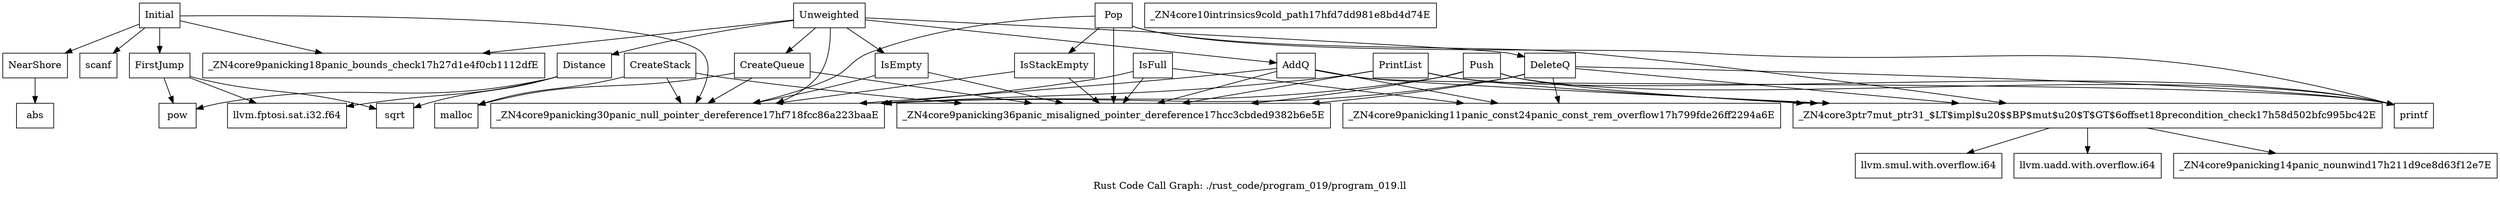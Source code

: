 digraph "Rust Code Call Graph: ./rust_code/program_019/program_019.ll" {
	label="Rust Code Call Graph: ./rust_code/program_019/program_019.ll";

	Node0x557b9e057550 [shape=record,label="{scanf}"];
	Node0x557b9e0580b0 [shape=record,label="{_ZN4core9panicking18panic_bounds_check17h27d1e4f0cb1112dfE}"];
	Node0x557b9e029420 [shape=record,label="{_ZN4core10intrinsics9cold_path17hfd7dd981e8bd4d74E}"];
	Node0x557b9e02a820 [shape=record,label="{_ZN4core3ptr7mut_ptr31_$LT$impl$u20$$BP$mut$u20$T$GT$6offset18precondition_check17h58d502bfc995bc42E}"];
	Node0x557b9e02a820 -> Node0x557b9e02c800;
	Node0x557b9e02a820 -> Node0x557b9e02f410;
	Node0x557b9e02a820 -> Node0x557b9e032630;
	Node0x557b9e033fa0 [shape=record,label="{CreateQueue}"];
	Node0x557b9e033fa0 -> Node0x557b9e035cf0;
	Node0x557b9e033fa0 -> Node0x557b9e03b490;
	Node0x557b9e033fa0 -> Node0x557b9e039b30;
	Node0x557b9e03f000 [shape=record,label="{AddQ}"];
	Node0x557b9e03f000 -> Node0x557b9e039b30;
	Node0x557b9e03f000 -> Node0x557b9e03b490;
	Node0x557b9e03f000 -> Node0x557b9e03eae0;
	Node0x557b9e03f000 -> Node0x557b9e02a820;
	Node0x557b9e03f000 -> Node0x557b9e03fdb0;
	Node0x557b9e03d1e0 [shape=record,label="{IsEmpty}"];
	Node0x557b9e03d1e0 -> Node0x557b9e039b30;
	Node0x557b9e03d1e0 -> Node0x557b9e03b490;
	Node0x557b9e03df50 [shape=record,label="{IsFull}"];
	Node0x557b9e03df50 -> Node0x557b9e039b30;
	Node0x557b9e03df50 -> Node0x557b9e03b490;
	Node0x557b9e03df50 -> Node0x557b9e03eae0;
	Node0x557b9e040540 [shape=record,label="{DeleteQ}"];
	Node0x557b9e040540 -> Node0x557b9e039b30;
	Node0x557b9e040540 -> Node0x557b9e03b490;
	Node0x557b9e040540 -> Node0x557b9e02a820;
	Node0x557b9e040540 -> Node0x557b9e03eae0;
	Node0x557b9e040540 -> Node0x557b9e03fdb0;
	Node0x557b9e040f10 [shape=record,label="{CreateStack}"];
	Node0x557b9e040f10 -> Node0x557b9e035cf0;
	Node0x557b9e040f10 -> Node0x557b9e03b490;
	Node0x557b9e040f10 -> Node0x557b9e039b30;
	Node0x557b9e05a3e0 [shape=record,label="{PrintList}"];
	Node0x557b9e05a3e0 -> Node0x557b9e03fdb0;
	Node0x557b9e05a3e0 -> Node0x557b9e02a820;
	Node0x557b9e05a3e0 -> Node0x557b9e039b30;
	Node0x557b9e05a3e0 -> Node0x557b9e03b490;
	Node0x557b9e042540 [shape=record,label="{Push}"];
	Node0x557b9e042540 -> Node0x557b9e039b30;
	Node0x557b9e042540 -> Node0x557b9e03b490;
	Node0x557b9e042540 -> Node0x557b9e03fdb0;
	Node0x557b9e042540 -> Node0x557b9e02a820;
	Node0x557b9e0442d0 [shape=record,label="{IsStackEmpty}"];
	Node0x557b9e0442d0 -> Node0x557b9e039b30;
	Node0x557b9e0442d0 -> Node0x557b9e03b490;
	Node0x557b9e046340 [shape=record,label="{Pop}"];
	Node0x557b9e046340 -> Node0x557b9e0442d0;
	Node0x557b9e046340 -> Node0x557b9e03fdb0;
	Node0x557b9e046340 -> Node0x557b9e039b30;
	Node0x557b9e046340 -> Node0x557b9e03b490;
	Node0x557b9e046340 -> Node0x557b9e02a820;
	Node0x557b9e048430 [shape=record,label="{Distance}"];
	Node0x557b9e048430 -> Node0x557b9e049f20;
	Node0x557b9e048430 -> Node0x557b9e04e9e0;
	Node0x557b9e048430 -> Node0x557b9e04cb70;
	Node0x557b9e04f5b0 [shape=record,label="{NearShore}"];
	Node0x557b9e04f5b0 -> Node0x557b9e050d30;
	Node0x557b9e052990 [shape=record,label="{FirstJump}"];
	Node0x557b9e052990 -> Node0x557b9e049f20;
	Node0x557b9e052990 -> Node0x557b9e04e9e0;
	Node0x557b9e052990 -> Node0x557b9e04cb70;
	Node0x557b9e056300 [shape=record,label="{Initial}"];
	Node0x557b9e056300 -> Node0x557b9e057550;
	Node0x557b9e056300 -> Node0x557b9e0580b0;
	Node0x557b9e056300 -> Node0x557b9e03b490;
	Node0x557b9e056300 -> Node0x557b9e052990;
	Node0x557b9e056300 -> Node0x557b9e04f5b0;
	Node0x557b9e07e4a0 [shape=record,label="{Unweighted}"];
	Node0x557b9e07e4a0 -> Node0x557b9e033fa0;
	Node0x557b9e07e4a0 -> Node0x557b9e0580b0;
	Node0x557b9e07e4a0 -> Node0x557b9e03b490;
	Node0x557b9e07e4a0 -> Node0x557b9e03f000;
	Node0x557b9e07e4a0 -> Node0x557b9e048430;
	Node0x557b9e07e4a0 -> Node0x557b9e03d1e0;
	Node0x557b9e07e4a0 -> Node0x557b9e040540;
	Node0x557b9e02c800 [shape=record,label="{llvm.smul.with.overflow.i64}"];
	Node0x557b9e02f410 [shape=record,label="{llvm.uadd.with.overflow.i64}"];
	Node0x557b9e032630 [shape=record,label="{_ZN4core9panicking14panic_nounwind17h211d9ce8d63f12e7E}"];
	Node0x557b9e035cf0 [shape=record,label="{malloc}"];
	Node0x557b9e039b30 [shape=record,label="{_ZN4core9panicking36panic_misaligned_pointer_dereference17hcc3cbded9382b6e5E}"];
	Node0x557b9e03b490 [shape=record,label="{_ZN4core9panicking30panic_null_pointer_dereference17hf718fcc86a223baaE}"];
	Node0x557b9e03eae0 [shape=record,label="{_ZN4core9panicking11panic_const24panic_const_rem_overflow17h799fde26ff2294a6E}"];
	Node0x557b9e03fdb0 [shape=record,label="{printf}"];
	Node0x557b9e049f20 [shape=record,label="{pow}"];
	Node0x557b9e04cb70 [shape=record,label="{sqrt}"];
	Node0x557b9e04e9e0 [shape=record,label="{llvm.fptosi.sat.i32.f64}"];
	Node0x557b9e050d30 [shape=record,label="{abs}"];
}
